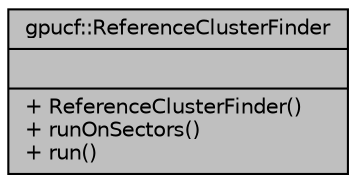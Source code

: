 digraph "gpucf::ReferenceClusterFinder"
{
 // INTERACTIVE_SVG=YES
  bgcolor="transparent";
  edge [fontname="Helvetica",fontsize="10",labelfontname="Helvetica",labelfontsize="10"];
  node [fontname="Helvetica",fontsize="10",shape=record];
  Node1 [label="{gpucf::ReferenceClusterFinder\n||+ ReferenceClusterFinder()\l+ runOnSectors()\l+ run()\l}",height=0.2,width=0.4,color="black", fillcolor="grey75", style="filled", fontcolor="black"];
}
